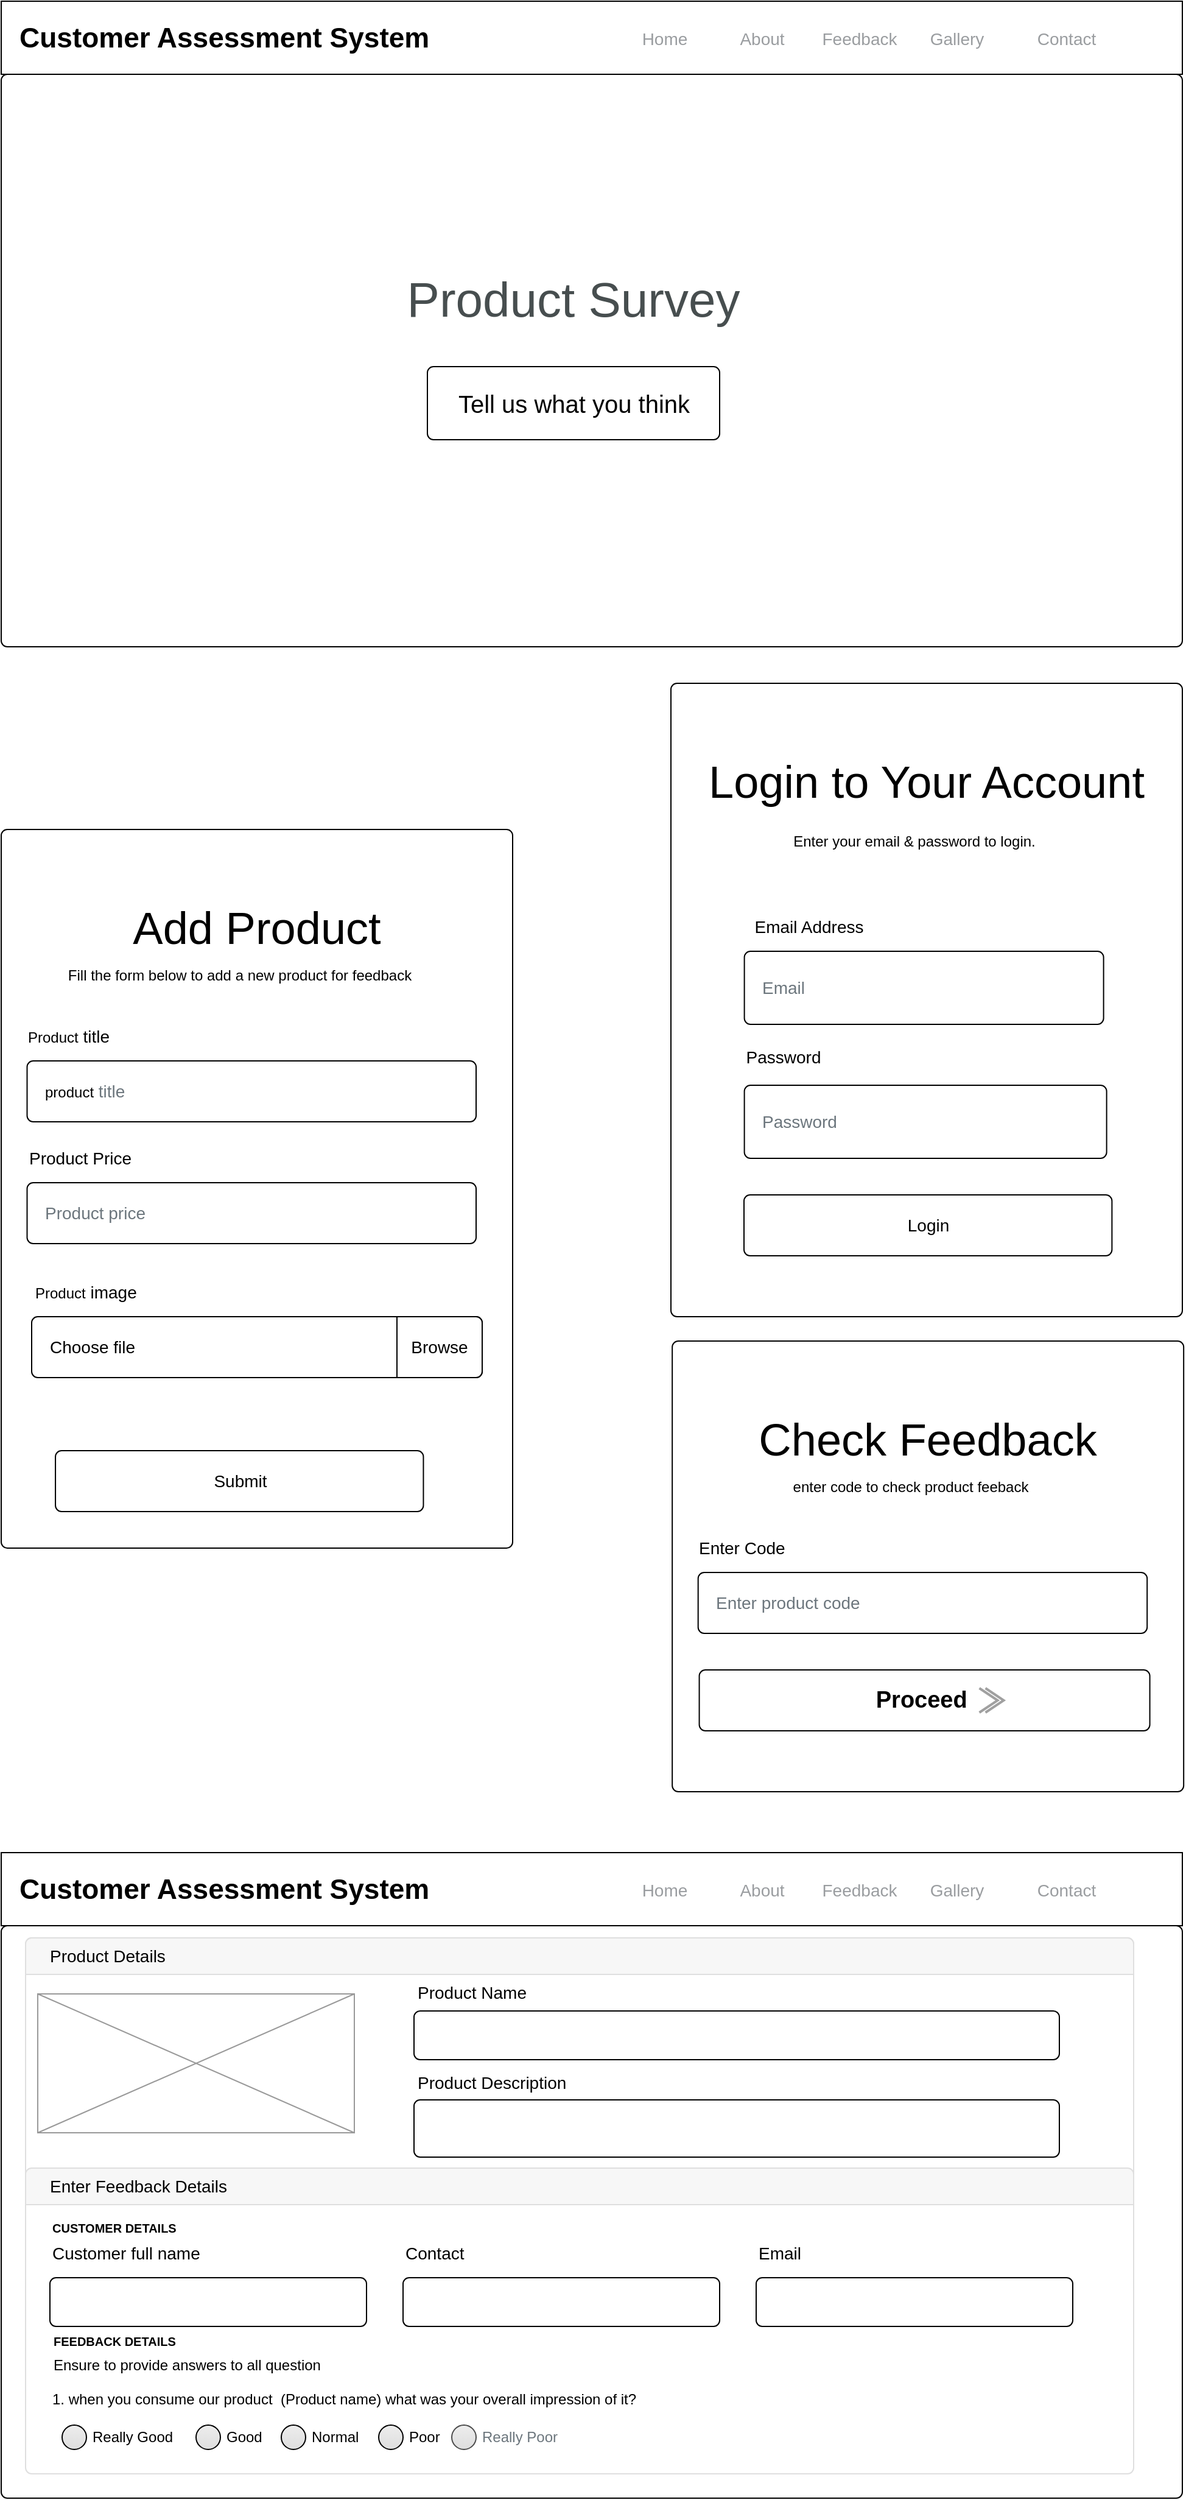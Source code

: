 <mxfile version="13.9.9" type="device"><diagram name="Page-1" id="c9db0220-8083-56f3-ca83-edcdcd058819"><mxGraphModel dx="588" dy="335" grid="1" gridSize="10" guides="1" tooltips="1" connect="1" arrows="1" fold="1" page="1" pageScale="1.5" pageWidth="826" pageHeight="1169" background="#ffffff" math="0" shadow="0"><root><mxCell id="0" style=";html=1;"/><mxCell id="1" style=";html=1;" parent="0"/><mxCell id="BM7EaDVrK565p-_FQdqV-48" value="" style="html=1;shadow=0;dashed=0;shape=mxgraph.bootstrap.rrect;rSize=5;html=1;whiteSpace=wrap;align=center;spacing=15;fontSize=14;verticalAlign=top;spacingTop=40;fillColor=none;" parent="1" vertex="1"><mxGeometry x="130" y="100" width="970" height="470" as="geometry"/></mxCell><mxCell id="97ganRUcsxhfd1aJ40h8-5" value="&lt;span style=&quot;font-size: 37px&quot;&gt;Add Product&lt;/span&gt;" style="html=1;shadow=0;dashed=0;shape=mxgraph.bootstrap.rrect;rSize=5;html=1;whiteSpace=wrap;align=center;spacing=15;fontSize=14;verticalAlign=top;spacingTop=40;fillColor=none;" parent="1" vertex="1"><mxGeometry x="130" y="720" width="420" height="590" as="geometry"/></mxCell><mxCell id="BM7EaDVrK565p-_FQdqV-41" value="&lt;b&gt;&lt;font style=&quot;font-size: 23px&quot;&gt;Customer Assessment System&lt;/font&gt;&lt;/b&gt;" style="html=1;shadow=0;dashed=0;fontSize=16;align=left;spacing=15;fillColor=none;" parent="1" vertex="1"><mxGeometry x="130" y="40" width="970" height="60" as="geometry"/></mxCell><mxCell id="BM7EaDVrK565p-_FQdqV-43" value="Home" style="fillColor=none;strokeColor=none;fontSize=14;fontColor=#9A9DA0;align=center;" parent="BM7EaDVrK565p-_FQdqV-41" vertex="1"><mxGeometry width="70" height="40" relative="1" as="geometry"><mxPoint x="510" y="10" as="offset"/></mxGeometry></mxCell><mxCell id="eco-gutj8FAyUNhjs2tB-1" value="About" style="fillColor=none;strokeColor=none;fontSize=14;fontColor=#9A9DA0;align=center;" parent="BM7EaDVrK565p-_FQdqV-41" vertex="1"><mxGeometry x="590" y="10" width="70" height="40" as="geometry"/></mxCell><mxCell id="eco-gutj8FAyUNhjs2tB-2" value="Feedback" style="fillColor=none;strokeColor=none;fontSize=14;fontColor=#9A9DA0;align=center;" parent="BM7EaDVrK565p-_FQdqV-41" vertex="1"><mxGeometry x="670" y="10" width="70" height="40" as="geometry"/></mxCell><mxCell id="eco-gutj8FAyUNhjs2tB-3" value="Gallery" style="fillColor=none;strokeColor=none;fontSize=14;fontColor=#9A9DA0;align=center;" parent="BM7EaDVrK565p-_FQdqV-41" vertex="1"><mxGeometry x="750" y="10" width="70" height="40" as="geometry"/></mxCell><mxCell id="sPRQJmhRHHyL4yGMwPcD-1" value="Contact" style="fillColor=none;strokeColor=none;fontSize=14;fontColor=#9A9DA0;align=center;" vertex="1" parent="BM7EaDVrK565p-_FQdqV-41"><mxGeometry x="840" y="10" width="70" height="40" as="geometry"/></mxCell><mxCell id="97ganRUcsxhfd1aJ40h8-1" value="&lt;br&gt;&lt;br&gt;&lt;div&gt;&lt;span style=&quot;font-size: 40px ; color: rgb(71 , 78 , 79) ; font-family: &amp;#34;helvetica&amp;#34;&quot;&gt;Product Survey&lt;/span&gt;&lt;/div&gt;" style="text;html=1;align=center;verticalAlign=middle;whiteSpace=wrap;rounded=0;" parent="1" vertex="1"><mxGeometry x="410" y="190" width="380" height="160" as="geometry"/></mxCell><mxCell id="97ganRUcsxhfd1aJ40h8-2" value="&lt;font style=&quot;font-size: 20px&quot; color=&quot;#000000&quot;&gt;Tell us what you think&lt;/font&gt;" style="html=1;shadow=0;dashed=0;shape=mxgraph.bootstrap.rrect;rSize=5;fontSize=14;fontColor=#1CA5B8;fillColor=none;" parent="1" vertex="1"><mxGeometry x="480" y="340" width="240" height="60" as="geometry"/></mxCell><mxCell id="97ganRUcsxhfd1aJ40h8-6" value="&lt;span style=&quot;color: rgb(0 , 0 , 0) ; font-size: 12px ; text-align: center&quot;&gt;product&lt;/span&gt;&amp;nbsp;title" style="html=1;shadow=0;dashed=0;shape=mxgraph.bootstrap.rrect;rSize=5;fillColor=none;align=left;spacing=15;fontSize=14;fontColor=#6C767D;" parent="1" vertex="1"><mxGeometry x="151.25" y="910" width="368.75" height="50" as="geometry"/></mxCell><mxCell id="97ganRUcsxhfd1aJ40h8-7" value="Product price" style="html=1;shadow=0;dashed=0;shape=mxgraph.bootstrap.rrect;rSize=5;fillColor=none;align=left;spacing=15;fontSize=14;fontColor=#6C767D;" parent="1" vertex="1"><mxGeometry x="151.25" y="1010" width="368.75" height="50" as="geometry"/></mxCell><mxCell id="97ganRUcsxhfd1aJ40h8-8" value="Submit" style="html=1;shadow=0;dashed=0;shape=mxgraph.bootstrap.rrect;rSize=5;align=center;fontSize=14;fillColor=none;" parent="1" vertex="1"><mxGeometry x="174.53" y="1230" width="302.19" height="50" as="geometry"/></mxCell><mxCell id="eco-gutj8FAyUNhjs2tB-4" value="&lt;font style=&quot;font-size: 14px&quot;&gt;&lt;span style=&quot;font-size: 12px ; text-align: center&quot;&gt;Product&lt;/span&gt;&amp;nbsp;title&lt;/font&gt;" style="text;html=1;strokeColor=none;fillColor=none;align=left;verticalAlign=middle;whiteSpace=wrap;rounded=0;" parent="1" vertex="1"><mxGeometry x="150.0" y="880" width="108.75" height="20" as="geometry"/></mxCell><mxCell id="eco-gutj8FAyUNhjs2tB-5" value="&lt;span style=&quot;font-size: 14px&quot;&gt;Product Price&lt;/span&gt;" style="text;html=1;strokeColor=none;fillColor=none;align=left;verticalAlign=middle;whiteSpace=wrap;rounded=0;" parent="1" vertex="1"><mxGeometry x="151.25" y="980" width="108.75" height="20" as="geometry"/></mxCell><mxCell id="eco-gutj8FAyUNhjs2tB-6" value="Fill the form below to add a new product for feedback" style="text;align=center;verticalAlign=middle;rounded=0;whiteSpace=wrap;html=1;" parent="1" vertex="1"><mxGeometry x="155.63" y="830" width="340" height="20" as="geometry"/></mxCell><mxCell id="AfZ26Ua7JJM-muGSnrNk-1" value="&lt;span style=&quot;font-size: 37px&quot;&gt;Login to Your Account&lt;/span&gt;&lt;br&gt;&lt;div style=&quot;text-align: left ; font-size: 17px&quot;&gt;&lt;br&gt;&lt;/div&gt;" style="html=1;shadow=0;dashed=0;shape=mxgraph.bootstrap.rrect;rSize=5;html=1;whiteSpace=wrap;align=center;spacing=15;fontSize=14;verticalAlign=top;spacingTop=40;fillColor=none;" parent="1" vertex="1"><mxGeometry x="680" y="600" width="420" height="520" as="geometry"/></mxCell><mxCell id="AfZ26Ua7JJM-muGSnrNk-2" value="Email" style="html=1;shadow=0;dashed=0;shape=mxgraph.bootstrap.rrect;rSize=5;fillColor=none;align=left;spacing=15;fontSize=14;fontColor=#6C767D;" parent="1" vertex="1"><mxGeometry x="740.31" y="820" width="295" height="60" as="geometry"/></mxCell><mxCell id="AfZ26Ua7JJM-muGSnrNk-3" value="Password" style="html=1;shadow=0;dashed=0;shape=mxgraph.bootstrap.rrect;rSize=5;fillColor=none;align=left;spacing=15;fontSize=14;fontColor=#6C767D;" parent="1" vertex="1"><mxGeometry x="740.31" y="930" width="297.5" height="60" as="geometry"/></mxCell><mxCell id="AfZ26Ua7JJM-muGSnrNk-4" value="Login" style="html=1;shadow=0;dashed=0;shape=mxgraph.bootstrap.rrect;rSize=5;align=center;fontSize=14;fillColor=none;" parent="1" vertex="1"><mxGeometry x="740" y="1020" width="302.19" height="50" as="geometry"/></mxCell><mxCell id="AfZ26Ua7JJM-muGSnrNk-5" value="&lt;font style=&quot;font-size: 14px&quot;&gt;Email Address&lt;/font&gt;" style="text;html=1;strokeColor=none;fillColor=none;align=center;verticalAlign=middle;whiteSpace=wrap;rounded=0;" parent="1" vertex="1"><mxGeometry x="739.06" y="790" width="108.75" height="20" as="geometry"/></mxCell><mxCell id="AfZ26Ua7JJM-muGSnrNk-6" value="&lt;font style=&quot;font-size: 14px&quot;&gt;Password&lt;/font&gt;" style="text;html=1;strokeColor=none;fillColor=none;align=center;verticalAlign=middle;whiteSpace=wrap;rounded=0;" parent="1" vertex="1"><mxGeometry x="717.81" y="897" width="108.75" height="20" as="geometry"/></mxCell><mxCell id="AfZ26Ua7JJM-muGSnrNk-7" value="Enter your email &amp;amp; password to login." style="text;align=center;verticalAlign=middle;rounded=0;whiteSpace=wrap;html=1;" parent="1" vertex="1"><mxGeometry x="710" y="720" width="340" height="20" as="geometry"/></mxCell><mxCell id="AfZ26Ua7JJM-muGSnrNk-10" value="Choose file" style="html=1;shadow=0;dashed=0;shape=mxgraph.bootstrap.rrect;rSize=5;html=1;whiteSpace=wrap;align=left;spacingLeft=0;spacing=15;fontSize=14;fillColor=none;" parent="1" vertex="1"><mxGeometry x="155" y="1120" width="370" height="50" as="geometry"/></mxCell><mxCell id="AfZ26Ua7JJM-muGSnrNk-11" value="Browse" style="html=1;shadow=0;dashed=0;shape=mxgraph.bootstrap.rightButton;rSize=5;perimeter=none;whiteSpace=wrap;resizeHeight=1;fontSize=14;" parent="AfZ26Ua7JJM-muGSnrNk-10" vertex="1"><mxGeometry x="1" width="70" height="50" relative="1" as="geometry"><mxPoint x="-70" as="offset"/></mxGeometry></mxCell><mxCell id="AfZ26Ua7JJM-muGSnrNk-12" value="&lt;span style=&quot;text-align: center&quot;&gt;Product&lt;/span&gt;&lt;span style=&quot;font-size: 14px&quot;&gt;&amp;nbsp;image&lt;/span&gt;" style="text;html=1;strokeColor=none;fillColor=none;align=left;verticalAlign=middle;whiteSpace=wrap;rounded=0;" parent="1" vertex="1"><mxGeometry x="155.63" y="1090" width="108.75" height="20" as="geometry"/></mxCell><mxCell id="sPRQJmhRHHyL4yGMwPcD-6" value="&lt;span style=&quot;font-size: 37px&quot;&gt;Check Feedback&lt;/span&gt;" style="html=1;shadow=0;dashed=0;shape=mxgraph.bootstrap.rrect;rSize=5;html=1;whiteSpace=wrap;align=center;spacing=15;fontSize=14;verticalAlign=top;spacingTop=40;fillColor=none;" vertex="1" parent="1"><mxGeometry x="681.09" y="1140" width="420" height="370" as="geometry"/></mxCell><mxCell id="sPRQJmhRHHyL4yGMwPcD-7" value="Enter product code" style="html=1;shadow=0;dashed=0;shape=mxgraph.bootstrap.rrect;rSize=5;fillColor=none;align=left;spacing=15;fontSize=14;fontColor=#6C767D;" vertex="1" parent="1"><mxGeometry x="702.34" y="1330" width="368.75" height="50" as="geometry"/></mxCell><mxCell id="sPRQJmhRHHyL4yGMwPcD-9" value="Proceed&amp;nbsp;" style="html=1;shadow=0;dashed=0;shape=mxgraph.bootstrap.rrect;rSize=5;align=center;fontSize=19;fillColor=none;fontStyle=1" vertex="1" parent="1"><mxGeometry x="703.28" y="1410" width="370" height="50" as="geometry"/></mxCell><mxCell id="sPRQJmhRHHyL4yGMwPcD-10" value="&lt;font style=&quot;font-size: 14px&quot;&gt;Enter Code&lt;/font&gt;" style="text;html=1;strokeColor=none;fillColor=none;align=left;verticalAlign=middle;whiteSpace=wrap;rounded=0;" vertex="1" parent="1"><mxGeometry x="701.09" y="1300" width="108.75" height="20" as="geometry"/></mxCell><mxCell id="sPRQJmhRHHyL4yGMwPcD-12" value="enter code to check product feeback" style="text;align=center;verticalAlign=middle;rounded=0;whiteSpace=wrap;html=1;" vertex="1" parent="1"><mxGeometry x="706.72" y="1250" width="340" height="20" as="geometry"/></mxCell><mxCell id="sPRQJmhRHHyL4yGMwPcD-21" value="" style="html=1;verticalLabelPosition=bottom;labelBackgroundColor=#ffffff;verticalAlign=top;shadow=0;dashed=0;strokeWidth=2;shape=mxgraph.ios7.misc.more_2;strokeColor=#a0a0a0;fillColor=none;" vertex="1" parent="1"><mxGeometry x="933.28" y="1425" width="20" height="20" as="geometry"/></mxCell><mxCell id="sPRQJmhRHHyL4yGMwPcD-22" value="" style="html=1;shadow=0;dashed=0;shape=mxgraph.bootstrap.rrect;rSize=5;html=1;whiteSpace=wrap;align=center;spacing=15;fontSize=14;verticalAlign=top;spacingTop=40;fillColor=none;" vertex="1" parent="1"><mxGeometry x="130" y="1620" width="970" height="470" as="geometry"/></mxCell><mxCell id="sPRQJmhRHHyL4yGMwPcD-23" value="&lt;b&gt;&lt;font style=&quot;font-size: 23px&quot;&gt;Customer Assessment System&lt;/font&gt;&lt;/b&gt;" style="html=1;shadow=0;dashed=0;fontSize=16;align=left;spacing=15;fillColor=none;" vertex="1" parent="1"><mxGeometry x="130" y="1560" width="970" height="60" as="geometry"/></mxCell><mxCell id="sPRQJmhRHHyL4yGMwPcD-24" value="Home" style="fillColor=none;strokeColor=none;fontSize=14;fontColor=#9A9DA0;align=center;" vertex="1" parent="sPRQJmhRHHyL4yGMwPcD-23"><mxGeometry width="70" height="40" relative="1" as="geometry"><mxPoint x="510" y="10" as="offset"/></mxGeometry></mxCell><mxCell id="sPRQJmhRHHyL4yGMwPcD-25" value="About" style="fillColor=none;strokeColor=none;fontSize=14;fontColor=#9A9DA0;align=center;" vertex="1" parent="sPRQJmhRHHyL4yGMwPcD-23"><mxGeometry x="590" y="10" width="70" height="40" as="geometry"/></mxCell><mxCell id="sPRQJmhRHHyL4yGMwPcD-26" value="Feedback" style="fillColor=none;strokeColor=none;fontSize=14;fontColor=#9A9DA0;align=center;" vertex="1" parent="sPRQJmhRHHyL4yGMwPcD-23"><mxGeometry x="670" y="10" width="70" height="40" as="geometry"/></mxCell><mxCell id="sPRQJmhRHHyL4yGMwPcD-27" value="Gallery" style="fillColor=none;strokeColor=none;fontSize=14;fontColor=#9A9DA0;align=center;" vertex="1" parent="sPRQJmhRHHyL4yGMwPcD-23"><mxGeometry x="750" y="10" width="70" height="40" as="geometry"/></mxCell><mxCell id="sPRQJmhRHHyL4yGMwPcD-28" value="Contact" style="fillColor=none;strokeColor=none;fontSize=14;fontColor=#9A9DA0;align=center;" vertex="1" parent="sPRQJmhRHHyL4yGMwPcD-23"><mxGeometry x="840" y="10" width="70" height="40" as="geometry"/></mxCell><mxCell id="sPRQJmhRHHyL4yGMwPcD-31" value="" style="html=1;shadow=0;dashed=0;shape=mxgraph.bootstrap.rrect;rSize=5;strokeColor=#DFDFDF;html=1;whiteSpace=wrap;fillColor=#FFFFFF;fontColor=#000000;" vertex="1" parent="1"><mxGeometry x="150" y="1630" width="910" height="440" as="geometry"/></mxCell><mxCell id="sPRQJmhRHHyL4yGMwPcD-32" value="Product Details&lt;span style=&quot;color: rgba(0 , 0 , 0 , 0) ; font-family: monospace ; font-size: 0px&quot;&gt;%3CmxGraphModel%3E%3Croot%3E%3CmxCell%20id%3D%220%22%2F%3E%3CmxCell%20id%3D%221%22%20parent%3D%220%22%2F%3E%3CmxCell%20id%3D%222%22%20value%3D%22%22%20style%3D%22html%3D1%3Bshadow%3D0%3Bdashed%3D0%3Bshape%3Dmxgraph.bootstrap.rrect%3BrSize%3D5%3Bhtml%3D1%3BwhiteSpace%3Dwrap%3Balign%3Dcenter%3Bspacing%3D15%3BfontSize%3D14%3BverticalAlign%3Dtop%3BspacingTop%3D40%3BfillColor%3Dnone%3B%22%20vertex%3D%221%22%20parent%3D%221%22%3E%3CmxGeometry%20x%3D%22130%22%20y%3D%22100%22%20width%3D%22970%22%20height%3D%22470%22%20as%3D%22geometry%22%2F%3E%3C%2FmxCell%3E%3CmxCell%20id%3D%223%22%20value%3D%22%26lt%3Bb%26gt%3B%26lt%3Bfont%20style%3D%26quot%3Bfont-size%3A%2023px%26quot%3B%26gt%3BCustomer%20Assessment%20System%26lt%3B%2Ffont%26gt%3B%26lt%3B%2Fb%26gt%3B%22%20style%3D%22html%3D1%3Bshadow%3D0%3Bdashed%3D0%3BfontSize%3D16%3Balign%3Dleft%3Bspacing%3D15%3BfillColor%3Dnone%3B%22%20vertex%3D%221%22%20parent%3D%221%22%3E%3CmxGeometry%20x%3D%22130%22%20y%3D%2240%22%20width%3D%22970%22%20height%3D%2260%22%20as%3D%22geometry%22%2F%3E%3C%2FmxCell%3E%3CmxCell%20id%3D%224%22%20value%3D%22Home%22%20style%3D%22fillColor%3Dnone%3BstrokeColor%3Dnone%3BfontSize%3D14%3BfontColor%3D%239A9DA0%3Balign%3Dcenter%3B%22%20vertex%3D%221%22%20parent%3D%223%22%3E%3CmxGeometry%20width%3D%2270%22%20height%3D%2240%22%20relative%3D%221%22%20as%3D%22geometry%22%3E%3CmxPoint%20x%3D%22510%22%20y%3D%2210%22%20as%3D%22offset%22%2F%3E%3C%2FmxGeometry%3E%3C%2FmxCell%3E%3CmxCell%20id%3D%225%22%20value%3D%22About%22%20style%3D%22fillColor%3Dnone%3BstrokeColor%3Dnone%3BfontSize%3D14%3BfontColor%3D%239A9DA0%3Balign%3Dcenter%3B%22%20vertex%3D%221%22%20parent%3D%223%22%3E%3CmxGeometry%20x%3D%22590%22%20y%3D%2210%22%20width%3D%2270%22%20height%3D%2240%22%20as%3D%22geometry%22%2F%3E%3C%2FmxCell%3E%3CmxCell%20id%3D%226%22%20value%3D%22Feedback%22%20style%3D%22fillColor%3Dnone%3BstrokeColor%3Dnone%3BfontSize%3D14%3BfontColor%3D%239A9DA0%3Balign%3Dcenter%3B%22%20vertex%3D%221%22%20parent%3D%223%22%3E%3CmxGeometry%20x%3D%22670%22%20y%3D%2210%22%20width%3D%2270%22%20height%3D%2240%22%20as%3D%22geometry%22%2F%3E%3C%2FmxCell%3E%3CmxCell%20id%3D%227%22%20value%3D%22Gallery%22%20style%3D%22fillColor%3Dnone%3BstrokeColor%3Dnone%3BfontSize%3D14%3BfontColor%3D%239A9DA0%3Balign%3Dcenter%3B%22%20vertex%3D%221%22%20parent%3D%223%22%3E%3CmxGeometry%20x%3D%22750%22%20y%3D%2210%22%20width%3D%2270%22%20height%3D%2240%22%20as%3D%22geometry%22%2F%3E%3C%2FmxCell%3E%3CmxCell%20id%3D%228%22%20value%3D%22Contact%22%20style%3D%22fillColor%3Dnone%3BstrokeColor%3Dnone%3BfontSize%3D14%3BfontColor%3D%239A9DA0%3Balign%3Dcenter%3B%22%20vertex%3D%221%22%20parent%3D%223%22%3E%3CmxGeometry%20x%3D%22840%22%20y%3D%2210%22%20width%3D%2270%22%20height%3D%2240%22%20as%3D%22geometry%22%2F%3E%3C%2FmxCell%3E%3CmxCell%20id%3D%229%22%20value%3D%22%26lt%3Bbr%26gt%3B%26lt%3Bbr%26gt%3B%26lt%3Bdiv%26gt%3B%26lt%3Bspan%20style%3D%26quot%3Bfont-size%3A%2040px%20%3B%20color%3A%20rgb(71%20%2C%2078%20%2C%2079)%20%3B%20font-family%3A%20%26amp%3B%2334%3Bhelvetica%26amp%3B%2334%3B%26quot%3B%26gt%3BProduct%20Survey%26lt%3B%2Fspan%26gt%3B%26lt%3B%2Fdiv%26gt%3B%22%20style%3D%22text%3Bhtml%3D1%3Balign%3Dcenter%3BverticalAlign%3Dmiddle%3BwhiteSpace%3Dwrap%3Brounded%3D0%3B%22%20vertex%3D%221%22%20parent%3D%221%22%3E%3CmxGeometry%20x%3D%22410%22%20y%3D%22190%22%20width%3D%22380%22%20height%3D%22160%22%20as%3D%22geometry%22%2F%3E%3C%2FmxCell%3E%3CmxCell%20id%3D%2210%22%20value%3D%22%26lt%3Bfont%20style%3D%26quot%3Bfont-size%3A%2020px%26quot%3B%20color%3D%26quot%3B%23000000%26quot%3B%26gt%3BTell%20us%20what%20you%20think%26lt%3B%2Ffont%26gt%3B%22%20style%3D%22html%3D1%3Bshadow%3D0%3Bdashed%3D0%3Bshape%3Dmxgraph.bootstrap.rrect%3BrSize%3D5%3BfontSize%3D14%3BfontColor%3D%231CA5B8%3BfillColor%3Dnone%3B%22%20vertex%3D%221%22%20parent%3D%221%22%3E%3CmxGeometry%20x%3D%22480%22%20y%3D%22340%22%20width%3D%22240%22%20height%3D%2260%22%20as%3D%22geometry%22%2F%3E%3C%2FmxCell%3E%3C%2Froot%3E%3C%2FmxGraphModel%3E&lt;/span&gt;" style="html=1;shadow=0;dashed=0;shape=mxgraph.bootstrap.topButton;strokeColor=inherit;fillColor=#F7F7F7;rSize=5;perimeter=none;whiteSpace=wrap;resizeWidth=1;align=left;spacing=20;fontSize=14;" vertex="1" parent="sPRQJmhRHHyL4yGMwPcD-31"><mxGeometry width="910" height="30" relative="1" as="geometry"/></mxCell><mxCell id="sPRQJmhRHHyL4yGMwPcD-35" value="Enter Feedback Details" style="html=1;shadow=0;dashed=0;shape=mxgraph.bootstrap.topButton;strokeColor=inherit;fillColor=#F7F7F7;rSize=5;perimeter=none;whiteSpace=wrap;resizeWidth=1;align=left;spacing=20;fontSize=14;" vertex="1" parent="sPRQJmhRHHyL4yGMwPcD-31"><mxGeometry y="189" width="910" height="30" as="geometry"/></mxCell><mxCell id="sPRQJmhRHHyL4yGMwPcD-36" value="" style="verticalLabelPosition=bottom;shadow=0;dashed=0;align=center;html=1;verticalAlign=top;strokeWidth=1;shape=mxgraph.mockup.graphics.simpleIcon;strokeColor=#999999;fillColor=none;fontSize=19;" vertex="1" parent="sPRQJmhRHHyL4yGMwPcD-31"><mxGeometry x="10" y="46" width="260" height="114" as="geometry"/></mxCell><mxCell id="sPRQJmhRHHyL4yGMwPcD-37" value="" style="html=1;shadow=0;dashed=0;shape=mxgraph.bootstrap.rrect;rSize=5;fillColor=none;align=left;spacing=15;fontSize=14;fontColor=#6C767D;" vertex="1" parent="sPRQJmhRHHyL4yGMwPcD-31"><mxGeometry x="319" y="60" width="530" height="40" as="geometry"/></mxCell><mxCell id="sPRQJmhRHHyL4yGMwPcD-38" value="&lt;span style=&quot;font-size: 14px&quot;&gt;Product Name&lt;/span&gt;" style="text;html=1;strokeColor=none;fillColor=none;align=left;verticalAlign=middle;whiteSpace=wrap;rounded=0;" vertex="1" parent="sPRQJmhRHHyL4yGMwPcD-31"><mxGeometry x="320.0" y="35" width="108.75" height="20" as="geometry"/></mxCell><mxCell id="sPRQJmhRHHyL4yGMwPcD-40" value="" style="html=1;shadow=0;dashed=0;shape=mxgraph.bootstrap.rrect;rSize=5;fillColor=none;align=left;spacing=15;fontSize=14;fontColor=#6C767D;" vertex="1" parent="sPRQJmhRHHyL4yGMwPcD-31"><mxGeometry x="319" y="133" width="530" height="47" as="geometry"/></mxCell><mxCell id="sPRQJmhRHHyL4yGMwPcD-41" value="&lt;span style=&quot;font-size: 14px&quot;&gt;Product Description&lt;/span&gt;" style="text;html=1;strokeColor=none;fillColor=none;align=left;verticalAlign=middle;whiteSpace=wrap;rounded=0;" vertex="1" parent="sPRQJmhRHHyL4yGMwPcD-31"><mxGeometry x="320" y="109" width="160" height="20" as="geometry"/></mxCell><mxCell id="sPRQJmhRHHyL4yGMwPcD-42" value="" style="html=1;shadow=0;dashed=0;shape=mxgraph.bootstrap.rrect;rSize=5;fillColor=none;align=left;spacing=15;fontSize=14;fontColor=#6C767D;" vertex="1" parent="sPRQJmhRHHyL4yGMwPcD-31"><mxGeometry x="20" y="279" width="260" height="40" as="geometry"/></mxCell><mxCell id="sPRQJmhRHHyL4yGMwPcD-43" value="&lt;span style=&quot;font-size: 14px&quot;&gt;Customer full name&lt;/span&gt;" style="text;html=1;strokeColor=none;fillColor=none;align=left;verticalAlign=middle;whiteSpace=wrap;rounded=0;" vertex="1" parent="sPRQJmhRHHyL4yGMwPcD-31"><mxGeometry x="20" y="249" width="140" height="20" as="geometry"/></mxCell><mxCell id="sPRQJmhRHHyL4yGMwPcD-44" value="&lt;span style=&quot;font-size: 10px;&quot;&gt;CUSTOMER DETAILS&lt;/span&gt;" style="text;html=1;strokeColor=none;fillColor=none;align=left;verticalAlign=middle;whiteSpace=wrap;rounded=0;fontStyle=1;fontSize=10;" vertex="1" parent="sPRQJmhRHHyL4yGMwPcD-31"><mxGeometry x="20" y="228" width="160" height="20" as="geometry"/></mxCell><mxCell id="sPRQJmhRHHyL4yGMwPcD-45" value="" style="html=1;shadow=0;dashed=0;shape=mxgraph.bootstrap.rrect;rSize=5;fillColor=none;align=left;spacing=15;fontSize=14;fontColor=#6C767D;" vertex="1" parent="sPRQJmhRHHyL4yGMwPcD-31"><mxGeometry x="310" y="279" width="260" height="40" as="geometry"/></mxCell><mxCell id="sPRQJmhRHHyL4yGMwPcD-46" value="" style="html=1;shadow=0;dashed=0;shape=mxgraph.bootstrap.rrect;rSize=5;fillColor=none;align=left;spacing=15;fontSize=14;fontColor=#6C767D;" vertex="1" parent="sPRQJmhRHHyL4yGMwPcD-31"><mxGeometry x="600" y="279" width="260" height="40" as="geometry"/></mxCell><mxCell id="sPRQJmhRHHyL4yGMwPcD-47" value="&lt;span style=&quot;font-size: 14px&quot;&gt;Contact&lt;/span&gt;&lt;span style=&quot;color: rgba(0 , 0 , 0 , 0) ; font-family: monospace ; font-size: 0px&quot;&gt;%3CmxGraphModel%3E%3Croot%3E%3CmxCell%20id%3D%220%22%2F%3E%3CmxCell%20id%3D%221%22%20parent%3D%220%22%2F%3E%3CmxCell%20id%3D%222%22%20value%3D%22%26lt%3Bspan%20style%3D%26quot%3Bfont-size%3A%2014px%26quot%3B%26gt%3BCustomer%20full%20name%26lt%3B%2Fspan%26gt%3B%22%20style%3D%22text%3Bhtml%3D1%3BstrokeColor%3Dnone%3BfillColor%3Dnone%3Balign%3Dleft%3BverticalAlign%3Dmiddle%3BwhiteSpace%3Dwrap%3Brounded%3D0%3B%22%20vertex%3D%221%22%20parent%3D%221%22%3E%3CmxGeometry%20x%3D%22170%22%20y%3D%221890%22%20width%3D%22140%22%20height%3D%2220%22%20as%3D%22geometry%22%2F%3E%3C%2FmxCell%3E%3C%2Froot%3E%3C%2FmxGraphModel%3E&lt;/span&gt;" style="text;html=1;strokeColor=none;fillColor=none;align=left;verticalAlign=middle;whiteSpace=wrap;rounded=0;" vertex="1" parent="sPRQJmhRHHyL4yGMwPcD-31"><mxGeometry x="310" y="249" width="140" height="20" as="geometry"/></mxCell><mxCell id="sPRQJmhRHHyL4yGMwPcD-48" value="&lt;span style=&quot;font-size: 14px&quot;&gt;Email&lt;/span&gt;" style="text;html=1;strokeColor=none;fillColor=none;align=left;verticalAlign=middle;whiteSpace=wrap;rounded=0;" vertex="1" parent="sPRQJmhRHHyL4yGMwPcD-31"><mxGeometry x="600" y="249" width="140" height="20" as="geometry"/></mxCell><mxCell id="sPRQJmhRHHyL4yGMwPcD-49" value="&lt;span style=&quot;font-size: 10px&quot;&gt;FEEDBACK DETAILS&lt;/span&gt;" style="text;html=1;strokeColor=none;fillColor=none;align=left;verticalAlign=middle;whiteSpace=wrap;rounded=0;fontStyle=1;fontSize=10;" vertex="1" parent="sPRQJmhRHHyL4yGMwPcD-31"><mxGeometry x="21" y="321" width="160" height="20" as="geometry"/></mxCell><mxCell id="sPRQJmhRHHyL4yGMwPcD-50" value="&lt;span style=&quot;font-size: 12px;&quot;&gt;Ensure to provide answers to all question&lt;/span&gt;" style="text;html=1;strokeColor=none;fillColor=none;align=left;verticalAlign=middle;whiteSpace=wrap;rounded=0;fontStyle=0;fontSize=12;" vertex="1" parent="sPRQJmhRHHyL4yGMwPcD-31"><mxGeometry x="21" y="341" width="279" height="20" as="geometry"/></mxCell><mxCell id="sPRQJmhRHHyL4yGMwPcD-51" value="&lt;span style=&quot;font-size: 12px;&quot;&gt;1. when you consume our product&amp;nbsp; (Product name) what was your overall impression of it?&lt;/span&gt;" style="text;html=1;strokeColor=none;fillColor=none;align=left;verticalAlign=middle;whiteSpace=wrap;rounded=0;fontStyle=0;fontSize=12;" vertex="1" parent="sPRQJmhRHHyL4yGMwPcD-31"><mxGeometry x="20" y="369" width="530" height="20" as="geometry"/></mxCell><mxCell id="sPRQJmhRHHyL4yGMwPcD-55" value="Really Good" style="html=1;shadow=0;dashed=0;shape=mxgraph.bootstrap.radioButton2;labelPosition=right;verticalLabelPosition=middle;align=left;verticalAlign=middle;gradientColor=#DEDEDE;fillColor=#EDEDED;checked=0;spacing=5;checkedFill=#0085FC;checkedStroke=#ffffff;fontSize=12;" vertex="1" parent="sPRQJmhRHHyL4yGMwPcD-31"><mxGeometry x="30" y="400" width="20" height="20" as="geometry"/></mxCell><mxCell id="sPRQJmhRHHyL4yGMwPcD-56" value="Good" style="html=1;shadow=0;dashed=0;shape=mxgraph.bootstrap.radioButton2;labelPosition=right;verticalLabelPosition=middle;align=left;verticalAlign=middle;gradientColor=#DEDEDE;fillColor=#EDEDED;checked=0;spacing=5;checkedFill=#0085FC;checkedStroke=#ffffff;fontSize=12;" vertex="1" parent="sPRQJmhRHHyL4yGMwPcD-31"><mxGeometry x="140" y="400" width="20" height="20" as="geometry"/></mxCell><mxCell id="sPRQJmhRHHyL4yGMwPcD-57" value="Really Poor" style="html=1;shadow=0;dashed=0;shape=mxgraph.bootstrap.radioButton2;labelPosition=right;verticalLabelPosition=middle;align=left;verticalAlign=middle;gradientColor=#DEDEDE;fillColor=#EDEDED;checked=0;spacing=5;fontColor=#6C767D;checkedFill=#0085FC;checkedStroke=#ffffff;strokeColor=#4D4D4D;" vertex="1" parent="sPRQJmhRHHyL4yGMwPcD-31"><mxGeometry x="350" y="400" width="20" height="20" as="geometry"/></mxCell><mxCell id="sPRQJmhRHHyL4yGMwPcD-59" value="Normal" style="html=1;shadow=0;dashed=0;shape=mxgraph.bootstrap.radioButton2;labelPosition=right;verticalLabelPosition=middle;align=left;verticalAlign=middle;gradientColor=#DEDEDE;fillColor=#EDEDED;checked=0;spacing=5;checkedFill=#0085FC;checkedStroke=#ffffff;fontSize=12;" vertex="1" parent="sPRQJmhRHHyL4yGMwPcD-31"><mxGeometry x="210" y="400" width="20" height="20" as="geometry"/></mxCell><mxCell id="sPRQJmhRHHyL4yGMwPcD-60" value="Poor" style="html=1;shadow=0;dashed=0;shape=mxgraph.bootstrap.radioButton2;labelPosition=right;verticalLabelPosition=middle;align=left;verticalAlign=middle;gradientColor=#DEDEDE;fillColor=#EDEDED;checked=0;spacing=5;checkedFill=#0085FC;checkedStroke=#ffffff;fontSize=12;" vertex="1" parent="sPRQJmhRHHyL4yGMwPcD-31"><mxGeometry x="290" y="400" width="20" height="20" as="geometry"/></mxCell></root></mxGraphModel></diagram></mxfile>